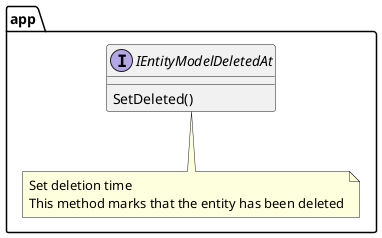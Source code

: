 @startuml IEntityModelDeletedAt

package app {
    interface IEntityModelDeletedAt {
        SetDeleted()
    }
    note bottom of IEntityModelDeletedAt
        Set deletion time
        This method marks that the entity has been deleted
    end note
}

@enduml
